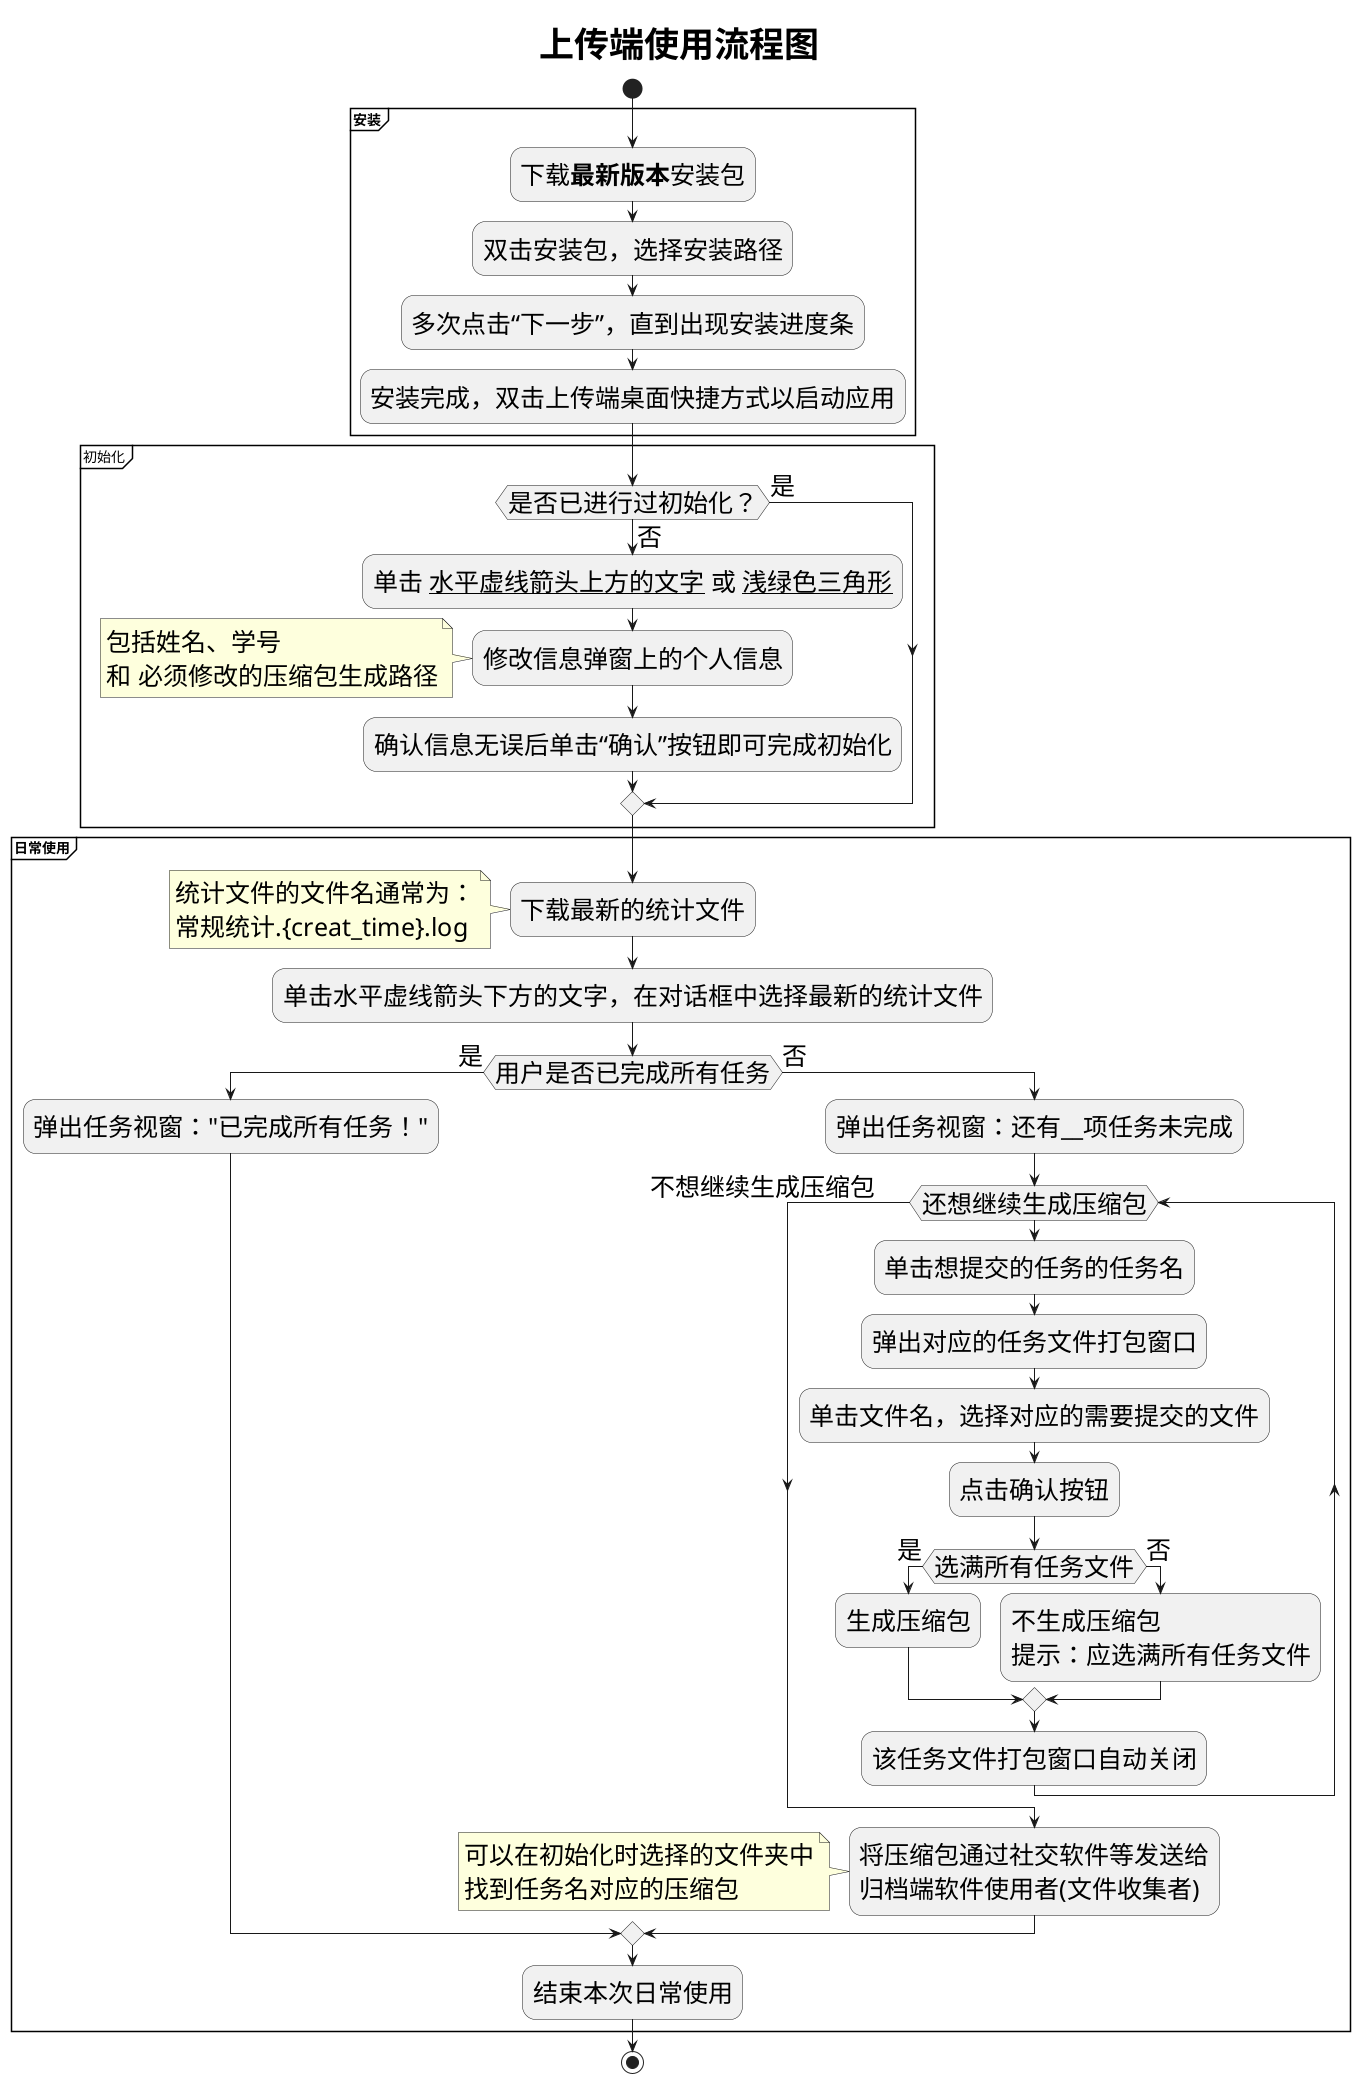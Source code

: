 @startuml  
title <font size="35">上传端使用流程图</font>

start
partition <b>安装</b> {
    :<font size="25">下载<b>最新版本</b>安装包</font>;
    :<font size="25">双击安装包，选择安装路径</font>;
    :<font size="25">多次点击“下一步”，直到出现安装进度条</font>;
    :<font size="25">安装完成，双击上传端桌面快捷方式以启动应用</font>;
}
partition 初始化 {
    if (<font size="25">是否已进行过初始化？</font>) then (<font size="25">否</font>)
        :<font size="25">单击 <u>水平虚线箭头上方的文字</u> 或 <u>浅绿色三角形</u></font>;
        :<font size="25">修改信息弹窗上的个人信息</font>;
        note left:<font size="25">包括姓名、学号\n<font size="25">和 必须修改的压缩包生成路径</font>
        :<font size="25">确认信息无误后单击“确认”按钮即可完成初始化</font>;
    else (<font size="25">是</font>)
    endif
}

partition <b>日常使用</b> {
    :<font size="25">下载最新的统计文件</font>;
    note left:<font size="25">统计文件的文件名通常为：\n<font size="25">常规统计.{creat_time}.log</font>
    :<font size="25">单击水平虚线箭头下方的文字，在对话框中选择最新的统计文件</font>;
    if (<font size="25">用户是否已完成所有任务</font>) then (<font size="25">是</font>)
    :<font size="25">弹出任务视窗："已完成所有任务！"</font>;
    else (<font size="25">否</font>)
        :<font size="25">弹出任务视窗：还有__项任务未完成</font>;
        while (<font size="25">还想继续生成压缩包</font>)
            :<font size="25">单击想提交的任务的任务名</font>;
            :<font size="25">弹出对应的任务文件打包窗口</font>;
            :<font size="25">单击文件名，选择对应的需要提交的文件</font>;
            :<font size="25">点击确认按钮</font>;
            if (<font size="25">选满所有任务文件</font>) then (<font size="25">是</font>)
                :<font size="25">生成压缩包</font>;
            else (<font size="25">否</font>)
                :<font size="25">不生成压缩包\n<font size="25">提示：应选满所有任务文件</font>;
            endif
            :<font size="25">该任务文件打包窗口自动关闭</font>;
        endwhile (<font size="25">不想继续生成压缩包\t</font>)
        :<font size="25">将压缩包通过社交软件等发送给\n<font size="25">归档端软件使用者(文件收集者)</font>;
        note left:<font size="25">可以在初始化时选择的文件夹中\n<font size="25">找到任务名对应的压缩包</font>
    endif
    :<font size="25">结束本次日常使用</font>;
}

stop
@enduml
